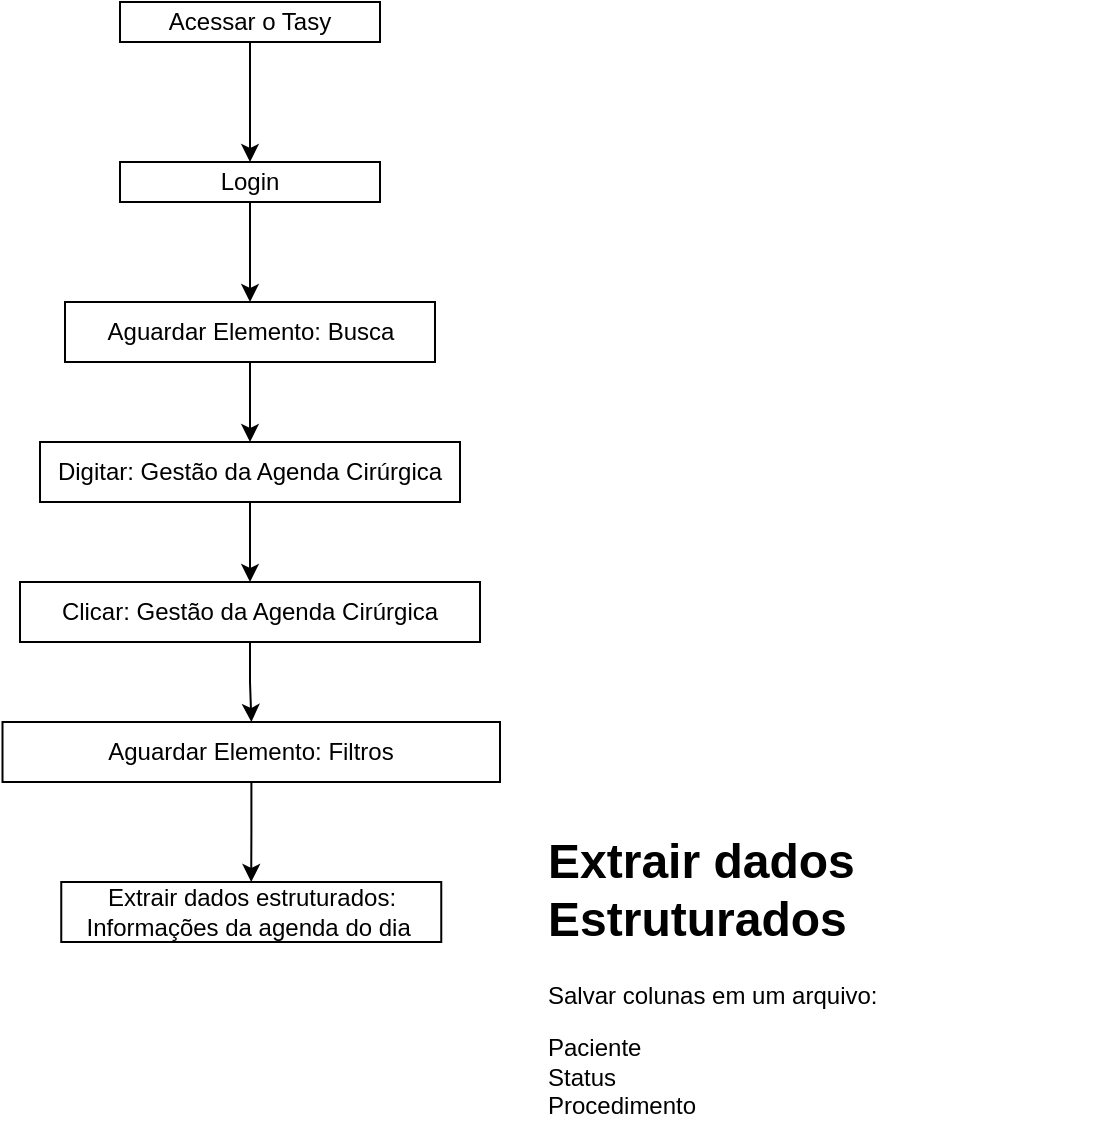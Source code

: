 <mxfile version="22.1.5" type="github">
  <diagram name="Página-1" id="EjnREG-DawdtXEW6NhZn">
    <mxGraphModel dx="724" dy="341" grid="1" gridSize="10" guides="1" tooltips="1" connect="1" arrows="1" fold="1" page="1" pageScale="1" pageWidth="827" pageHeight="1169" math="0" shadow="0">
      <root>
        <mxCell id="0" />
        <mxCell id="1" parent="0" />
        <mxCell id="xXd7aIl-I5N-2QVRSM6e-3" value="" style="edgeStyle=orthogonalEdgeStyle;rounded=0;orthogonalLoop=1;jettySize=auto;html=1;" edge="1" parent="1" source="xXd7aIl-I5N-2QVRSM6e-1" target="xXd7aIl-I5N-2QVRSM6e-2">
          <mxGeometry relative="1" as="geometry" />
        </mxCell>
        <mxCell id="xXd7aIl-I5N-2QVRSM6e-1" value="Acessar o Tasy" style="rounded=0;whiteSpace=wrap;html=1;" vertex="1" parent="1">
          <mxGeometry x="110" y="40" width="130" height="20" as="geometry" />
        </mxCell>
        <mxCell id="xXd7aIl-I5N-2QVRSM6e-5" style="edgeStyle=orthogonalEdgeStyle;rounded=0;orthogonalLoop=1;jettySize=auto;html=1;exitX=0.5;exitY=1;exitDx=0;exitDy=0;entryX=0.5;entryY=0;entryDx=0;entryDy=0;" edge="1" parent="1" source="xXd7aIl-I5N-2QVRSM6e-2" target="xXd7aIl-I5N-2QVRSM6e-4">
          <mxGeometry relative="1" as="geometry" />
        </mxCell>
        <mxCell id="xXd7aIl-I5N-2QVRSM6e-2" value="Login" style="rounded=0;whiteSpace=wrap;html=1;" vertex="1" parent="1">
          <mxGeometry x="110" y="120" width="130" height="20" as="geometry" />
        </mxCell>
        <mxCell id="xXd7aIl-I5N-2QVRSM6e-7" value="" style="edgeStyle=orthogonalEdgeStyle;rounded=0;orthogonalLoop=1;jettySize=auto;html=1;" edge="1" parent="1" source="xXd7aIl-I5N-2QVRSM6e-4" target="xXd7aIl-I5N-2QVRSM6e-6">
          <mxGeometry relative="1" as="geometry" />
        </mxCell>
        <mxCell id="xXd7aIl-I5N-2QVRSM6e-4" value="Aguardar Elemento: Busca" style="rounded=0;whiteSpace=wrap;html=1;" vertex="1" parent="1">
          <mxGeometry x="82.5" y="190" width="185" height="30" as="geometry" />
        </mxCell>
        <mxCell id="xXd7aIl-I5N-2QVRSM6e-9" value="" style="edgeStyle=orthogonalEdgeStyle;rounded=0;orthogonalLoop=1;jettySize=auto;html=1;" edge="1" parent="1" source="xXd7aIl-I5N-2QVRSM6e-6" target="xXd7aIl-I5N-2QVRSM6e-8">
          <mxGeometry relative="1" as="geometry" />
        </mxCell>
        <mxCell id="xXd7aIl-I5N-2QVRSM6e-6" value="Digitar:&amp;nbsp;Gestão da Agenda Cirúrgica" style="rounded=0;whiteSpace=wrap;html=1;" vertex="1" parent="1">
          <mxGeometry x="70" y="260" width="210" height="30" as="geometry" />
        </mxCell>
        <mxCell id="xXd7aIl-I5N-2QVRSM6e-12" value="" style="edgeStyle=orthogonalEdgeStyle;rounded=0;orthogonalLoop=1;jettySize=auto;html=1;" edge="1" parent="1" source="xXd7aIl-I5N-2QVRSM6e-8" target="xXd7aIl-I5N-2QVRSM6e-11">
          <mxGeometry relative="1" as="geometry" />
        </mxCell>
        <mxCell id="xXd7aIl-I5N-2QVRSM6e-8" value="Clicar:&amp;nbsp;Gestão da Agenda Cirúrgica" style="rounded=0;whiteSpace=wrap;html=1;" vertex="1" parent="1">
          <mxGeometry x="60" y="330" width="230" height="30" as="geometry" />
        </mxCell>
        <mxCell id="xXd7aIl-I5N-2QVRSM6e-14" value="" style="edgeStyle=orthogonalEdgeStyle;rounded=0;orthogonalLoop=1;jettySize=auto;html=1;" edge="1" parent="1" source="xXd7aIl-I5N-2QVRSM6e-11" target="xXd7aIl-I5N-2QVRSM6e-13">
          <mxGeometry relative="1" as="geometry" />
        </mxCell>
        <mxCell id="xXd7aIl-I5N-2QVRSM6e-11" value="Aguardar Elemento: Filtros" style="rounded=0;whiteSpace=wrap;html=1;" vertex="1" parent="1">
          <mxGeometry x="51.25" y="400" width="248.75" height="30" as="geometry" />
        </mxCell>
        <mxCell id="xXd7aIl-I5N-2QVRSM6e-13" value="Extrair dados estruturados: Informações da agenda do dia&amp;nbsp;" style="rounded=0;whiteSpace=wrap;html=1;" vertex="1" parent="1">
          <mxGeometry x="80.63" y="480" width="190" height="30" as="geometry" />
        </mxCell>
        <mxCell id="xXd7aIl-I5N-2QVRSM6e-15" value="&lt;h1&gt;Extrair dados Estruturados&amp;nbsp;&lt;/h1&gt;&lt;p&gt;Salvar colunas em um arquivo:&lt;/p&gt;&lt;p&gt;Paciente&amp;nbsp;&lt;br&gt;Status &lt;br&gt;Procedimento&lt;/p&gt;" style="text;html=1;strokeColor=none;fillColor=none;spacing=5;spacingTop=-20;whiteSpace=wrap;overflow=hidden;rounded=0;" vertex="1" parent="1">
          <mxGeometry x="319" y="450" width="281" height="160" as="geometry" />
        </mxCell>
      </root>
    </mxGraphModel>
  </diagram>
</mxfile>
